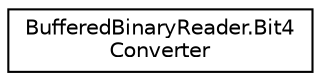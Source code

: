 digraph "Graphical Class Hierarchy"
{
 // INTERACTIVE_SVG=YES
 // LATEX_PDF_SIZE
  edge [fontname="Helvetica",fontsize="10",labelfontname="Helvetica",labelfontsize="10"];
  node [fontname="Helvetica",fontsize="10",shape=record];
  rankdir="LR";
  Node0 [label="BufferedBinaryReader.Bit4\lConverter",height=0.2,width=0.4,color="black", fillcolor="white", style="filled",URL="$struct_buffered_binary_reader_1_1_bit4_converter.html",tooltip=" "];
}
